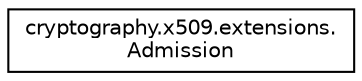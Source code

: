 digraph "Graphical Class Hierarchy"
{
 // LATEX_PDF_SIZE
  edge [fontname="Helvetica",fontsize="10",labelfontname="Helvetica",labelfontsize="10"];
  node [fontname="Helvetica",fontsize="10",shape=record];
  rankdir="LR";
  Node0 [label="cryptography.x509.extensions.\lAdmission",height=0.2,width=0.4,color="black", fillcolor="white", style="filled",URL="$classcryptography_1_1x509_1_1extensions_1_1Admission.html",tooltip=" "];
}
